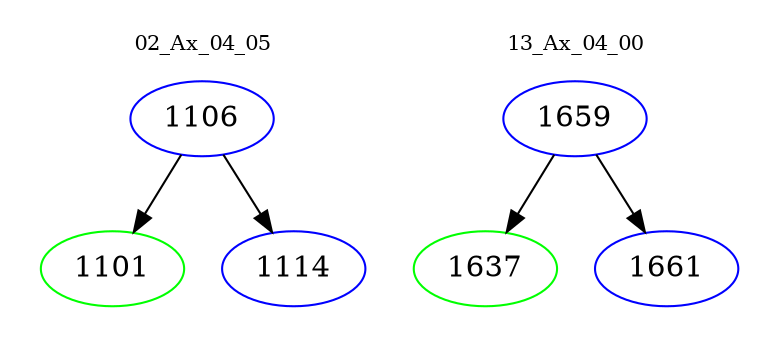 digraph{
subgraph cluster_0 {
color = white
label = "02_Ax_04_05";
fontsize=10;
T0_1106 [label="1106", color="blue"]
T0_1106 -> T0_1101 [color="black"]
T0_1101 [label="1101", color="green"]
T0_1106 -> T0_1114 [color="black"]
T0_1114 [label="1114", color="blue"]
}
subgraph cluster_1 {
color = white
label = "13_Ax_04_00";
fontsize=10;
T1_1659 [label="1659", color="blue"]
T1_1659 -> T1_1637 [color="black"]
T1_1637 [label="1637", color="green"]
T1_1659 -> T1_1661 [color="black"]
T1_1661 [label="1661", color="blue"]
}
}
